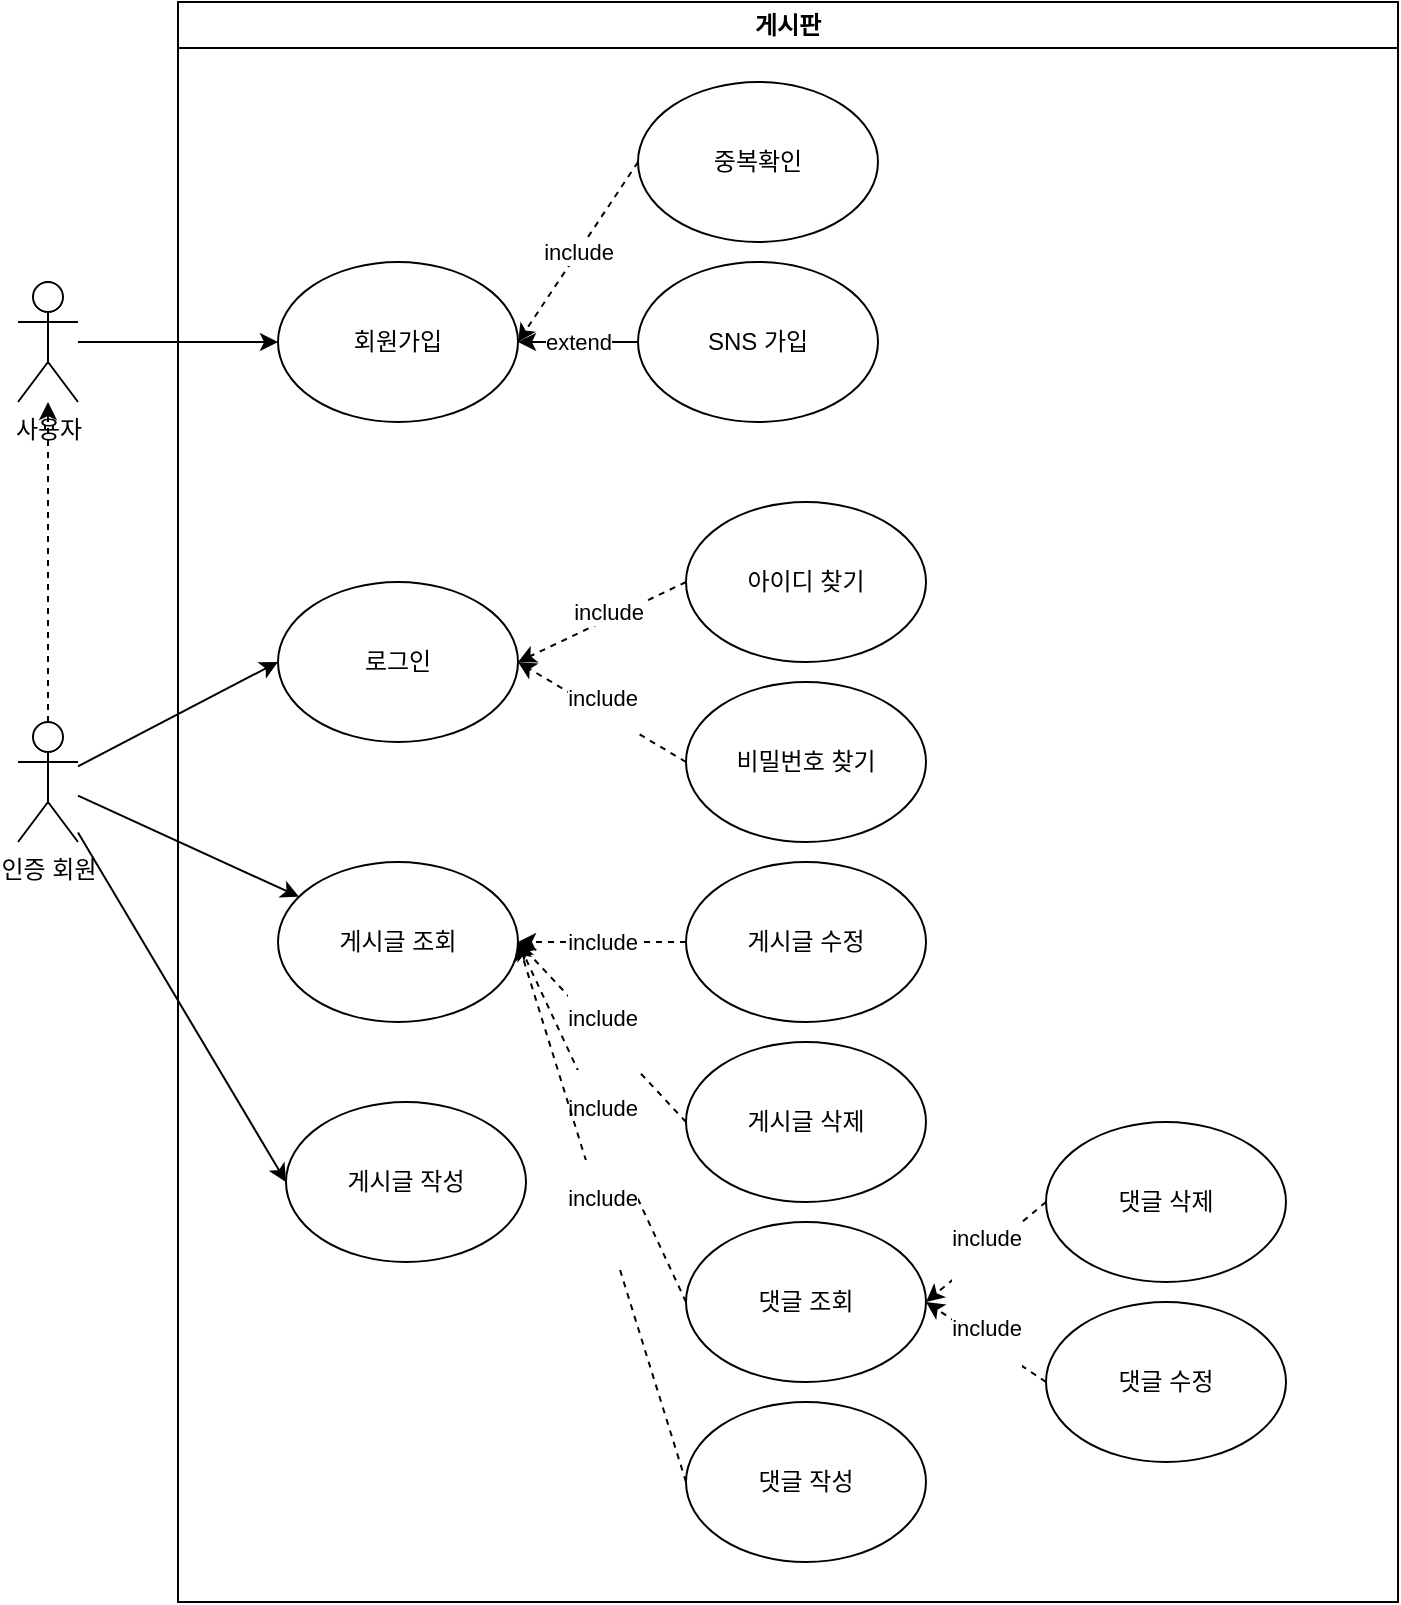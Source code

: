 <mxfile version="24.6.4" type="device">
  <diagram name="페이지-1" id="jckq12e3BlAIammD81yC">
    <mxGraphModel dx="1434" dy="772" grid="1" gridSize="10" guides="1" tooltips="1" connect="1" arrows="1" fold="1" page="1" pageScale="1" pageWidth="827" pageHeight="1169" math="0" shadow="0">
      <root>
        <mxCell id="0" />
        <mxCell id="1" parent="0" />
        <mxCell id="YeDV6vyjgFSQT20qpY4u-22" value="" style="rounded=0;orthogonalLoop=1;jettySize=auto;html=1;" edge="1" parent="1" source="YeDV6vyjgFSQT20qpY4u-16" target="YeDV6vyjgFSQT20qpY4u-6">
          <mxGeometry relative="1" as="geometry" />
        </mxCell>
        <mxCell id="YeDV6vyjgFSQT20qpY4u-16" value="인증 회원" style="shape=umlActor;verticalLabelPosition=bottom;verticalAlign=top;html=1;outlineConnect=0;" vertex="1" parent="1">
          <mxGeometry x="30" y="470" width="30" height="60" as="geometry" />
        </mxCell>
        <mxCell id="YeDV6vyjgFSQT20qpY4u-23" value="" style="endArrow=classic;html=1;rounded=0;entryX=0;entryY=0.5;entryDx=0;entryDy=0;" edge="1" parent="1" source="YeDV6vyjgFSQT20qpY4u-16" target="YeDV6vyjgFSQT20qpY4u-4">
          <mxGeometry width="50" height="50" relative="1" as="geometry">
            <mxPoint x="390" y="420" as="sourcePoint" />
            <mxPoint x="440" y="370" as="targetPoint" />
          </mxGeometry>
        </mxCell>
        <mxCell id="YeDV6vyjgFSQT20qpY4u-24" value="" style="endArrow=classic;html=1;rounded=0;entryX=0;entryY=0.5;entryDx=0;entryDy=0;" edge="1" parent="1" source="YeDV6vyjgFSQT20qpY4u-16" target="YeDV6vyjgFSQT20qpY4u-5">
          <mxGeometry width="50" height="50" relative="1" as="geometry">
            <mxPoint x="390" y="420" as="sourcePoint" />
            <mxPoint x="440" y="370" as="targetPoint" />
          </mxGeometry>
        </mxCell>
        <mxCell id="YeDV6vyjgFSQT20qpY4u-34" value="" style="rounded=0;orthogonalLoop=1;jettySize=auto;html=1;" edge="1" parent="1" source="YeDV6vyjgFSQT20qpY4u-32" target="YeDV6vyjgFSQT20qpY4u-3">
          <mxGeometry relative="1" as="geometry" />
        </mxCell>
        <mxCell id="YeDV6vyjgFSQT20qpY4u-32" value="사용자" style="shape=umlActor;verticalLabelPosition=bottom;verticalAlign=top;html=1;outlineConnect=0;" vertex="1" parent="1">
          <mxGeometry x="30" y="250" width="30" height="60" as="geometry" />
        </mxCell>
        <mxCell id="YeDV6vyjgFSQT20qpY4u-33" value="" style="endArrow=classic;html=1;rounded=0;exitX=0.5;exitY=0;exitDx=0;exitDy=0;exitPerimeter=0;dashed=1;" edge="1" parent="1" source="YeDV6vyjgFSQT20qpY4u-16" target="YeDV6vyjgFSQT20qpY4u-32">
          <mxGeometry width="50" height="50" relative="1" as="geometry">
            <mxPoint x="390" y="420" as="sourcePoint" />
            <mxPoint x="440" y="370" as="targetPoint" />
          </mxGeometry>
        </mxCell>
        <mxCell id="YeDV6vyjgFSQT20qpY4u-43" value="게시판" style="swimlane;whiteSpace=wrap;html=1;" vertex="1" parent="1">
          <mxGeometry x="110" y="110" width="610" height="800" as="geometry" />
        </mxCell>
        <mxCell id="YeDV6vyjgFSQT20qpY4u-4" value="로그인" style="ellipse;whiteSpace=wrap;html=1;" vertex="1" parent="YeDV6vyjgFSQT20qpY4u-43">
          <mxGeometry x="50" y="290" width="120" height="80" as="geometry" />
        </mxCell>
        <mxCell id="YeDV6vyjgFSQT20qpY4u-5" value="게시글 작성" style="ellipse;whiteSpace=wrap;html=1;" vertex="1" parent="YeDV6vyjgFSQT20qpY4u-43">
          <mxGeometry x="54" y="550" width="120" height="80" as="geometry" />
        </mxCell>
        <mxCell id="YeDV6vyjgFSQT20qpY4u-6" value="게시글 조회" style="ellipse;whiteSpace=wrap;html=1;" vertex="1" parent="YeDV6vyjgFSQT20qpY4u-43">
          <mxGeometry x="50" y="430" width="120" height="80" as="geometry" />
        </mxCell>
        <mxCell id="YeDV6vyjgFSQT20qpY4u-37" value="include" style="endArrow=classic;html=1;rounded=0;exitX=0;exitY=0.5;exitDx=0;exitDy=0;entryX=1;entryY=0.5;entryDx=0;entryDy=0;dashed=1;" edge="1" parent="YeDV6vyjgFSQT20qpY4u-43" source="YeDV6vyjgFSQT20qpY4u-7" target="YeDV6vyjgFSQT20qpY4u-6">
          <mxGeometry width="50" height="50" relative="1" as="geometry">
            <mxPoint x="284" y="490" as="sourcePoint" />
            <mxPoint x="334" y="440" as="targetPoint" />
          </mxGeometry>
        </mxCell>
        <mxCell id="YeDV6vyjgFSQT20qpY4u-38" value="&#xa;&lt;span style=&quot;color: rgb(0, 0, 0); font-family: Helvetica; font-size: 11px; font-style: normal; font-variant-ligatures: normal; font-variant-caps: normal; font-weight: 400; letter-spacing: normal; orphans: 2; text-align: center; text-indent: 0px; text-transform: none; widows: 2; word-spacing: 0px; -webkit-text-stroke-width: 0px; white-space: nowrap; background-color: rgb(255, 255, 255); text-decoration-thickness: initial; text-decoration-style: initial; text-decoration-color: initial; display: inline !important; float: none;&quot;&gt;include&lt;/span&gt;&#xa;&#xa;" style="endArrow=classic;html=1;rounded=0;exitX=0;exitY=0.5;exitDx=0;exitDy=0;entryX=1;entryY=0.5;entryDx=0;entryDy=0;dashed=1;" edge="1" parent="YeDV6vyjgFSQT20qpY4u-43" source="YeDV6vyjgFSQT20qpY4u-8" target="YeDV6vyjgFSQT20qpY4u-6">
          <mxGeometry width="50" height="50" relative="1" as="geometry">
            <mxPoint x="284" y="490" as="sourcePoint" />
            <mxPoint x="334" y="440" as="targetPoint" />
          </mxGeometry>
        </mxCell>
        <mxCell id="YeDV6vyjgFSQT20qpY4u-39" value="&#xa;&lt;span style=&quot;color: rgb(0, 0, 0); font-family: Helvetica; font-size: 11px; font-style: normal; font-variant-ligatures: normal; font-variant-caps: normal; font-weight: 400; letter-spacing: normal; orphans: 2; text-align: center; text-indent: 0px; text-transform: none; widows: 2; word-spacing: 0px; -webkit-text-stroke-width: 0px; white-space: nowrap; background-color: rgb(255, 255, 255); text-decoration-thickness: initial; text-decoration-style: initial; text-decoration-color: initial; display: inline !important; float: none;&quot;&gt;include&lt;/span&gt;&#xa;&#xa;" style="endArrow=classic;html=1;rounded=0;exitX=0;exitY=0.5;exitDx=0;exitDy=0;entryX=1;entryY=0.5;entryDx=0;entryDy=0;dashed=1;" edge="1" parent="YeDV6vyjgFSQT20qpY4u-43" source="YeDV6vyjgFSQT20qpY4u-10" target="YeDV6vyjgFSQT20qpY4u-6">
          <mxGeometry width="50" height="50" relative="1" as="geometry">
            <mxPoint x="284" y="490" as="sourcePoint" />
            <mxPoint x="334" y="440" as="targetPoint" />
          </mxGeometry>
        </mxCell>
        <mxCell id="YeDV6vyjgFSQT20qpY4u-40" value="&#xa;&lt;span style=&quot;color: rgb(0, 0, 0); font-family: Helvetica; font-size: 11px; font-style: normal; font-variant-ligatures: normal; font-variant-caps: normal; font-weight: 400; letter-spacing: normal; orphans: 2; text-align: center; text-indent: 0px; text-transform: none; widows: 2; word-spacing: 0px; -webkit-text-stroke-width: 0px; white-space: nowrap; background-color: rgb(255, 255, 255); text-decoration-thickness: initial; text-decoration-style: initial; text-decoration-color: initial; display: inline !important; float: none;&quot;&gt;include&lt;/span&gt;&#xa;&#xa;" style="endArrow=classic;html=1;rounded=0;exitX=0;exitY=0.5;exitDx=0;exitDy=0;entryX=1;entryY=0.5;entryDx=0;entryDy=0;dashed=1;" edge="1" parent="YeDV6vyjgFSQT20qpY4u-43" source="YeDV6vyjgFSQT20qpY4u-9" target="YeDV6vyjgFSQT20qpY4u-6">
          <mxGeometry width="50" height="50" relative="1" as="geometry">
            <mxPoint x="284" y="490" as="sourcePoint" />
            <mxPoint x="194" y="520" as="targetPoint" />
          </mxGeometry>
        </mxCell>
        <mxCell id="YeDV6vyjgFSQT20qpY4u-7" value="게시글 수정" style="ellipse;whiteSpace=wrap;html=1;" vertex="1" parent="YeDV6vyjgFSQT20qpY4u-43">
          <mxGeometry x="254" y="430" width="120" height="80" as="geometry" />
        </mxCell>
        <mxCell id="YeDV6vyjgFSQT20qpY4u-8" value="게시글 삭제" style="ellipse;whiteSpace=wrap;html=1;" vertex="1" parent="YeDV6vyjgFSQT20qpY4u-43">
          <mxGeometry x="254" y="520" width="120" height="80" as="geometry" />
        </mxCell>
        <mxCell id="YeDV6vyjgFSQT20qpY4u-9" value="댓글 작성" style="ellipse;whiteSpace=wrap;html=1;" vertex="1" parent="YeDV6vyjgFSQT20qpY4u-43">
          <mxGeometry x="254" y="700" width="120" height="80" as="geometry" />
        </mxCell>
        <mxCell id="YeDV6vyjgFSQT20qpY4u-10" value="댓글 조회" style="ellipse;whiteSpace=wrap;html=1;" vertex="1" parent="YeDV6vyjgFSQT20qpY4u-43">
          <mxGeometry x="254" y="610" width="120" height="80" as="geometry" />
        </mxCell>
        <mxCell id="YeDV6vyjgFSQT20qpY4u-11" value="댓글 수정" style="ellipse;whiteSpace=wrap;html=1;" vertex="1" parent="YeDV6vyjgFSQT20qpY4u-43">
          <mxGeometry x="434" y="650" width="120" height="80" as="geometry" />
        </mxCell>
        <mxCell id="YeDV6vyjgFSQT20qpY4u-12" value="댓글 삭제" style="ellipse;whiteSpace=wrap;html=1;" vertex="1" parent="YeDV6vyjgFSQT20qpY4u-43">
          <mxGeometry x="434" y="560" width="120" height="80" as="geometry" />
        </mxCell>
        <mxCell id="YeDV6vyjgFSQT20qpY4u-41" value="&#xa;&lt;span style=&quot;color: rgb(0, 0, 0); font-family: Helvetica; font-size: 11px; font-style: normal; font-variant-ligatures: normal; font-variant-caps: normal; font-weight: 400; letter-spacing: normal; orphans: 2; text-align: center; text-indent: 0px; text-transform: none; widows: 2; word-spacing: 0px; -webkit-text-stroke-width: 0px; white-space: nowrap; background-color: rgb(255, 255, 255); text-decoration-thickness: initial; text-decoration-style: initial; text-decoration-color: initial; display: inline !important; float: none;&quot;&gt;include&lt;/span&gt;&#xa;&#xa;" style="endArrow=classic;html=1;rounded=0;exitX=0;exitY=0.5;exitDx=0;exitDy=0;entryX=1;entryY=0.5;entryDx=0;entryDy=0;dashed=1;" edge="1" parent="YeDV6vyjgFSQT20qpY4u-43" source="YeDV6vyjgFSQT20qpY4u-12" target="YeDV6vyjgFSQT20qpY4u-10">
          <mxGeometry width="50" height="50" relative="1" as="geometry">
            <mxPoint x="294" y="600" as="sourcePoint" />
            <mxPoint x="344" y="550" as="targetPoint" />
          </mxGeometry>
        </mxCell>
        <mxCell id="YeDV6vyjgFSQT20qpY4u-42" value="&#xa;&lt;span style=&quot;color: rgb(0, 0, 0); font-family: Helvetica; font-size: 11px; font-style: normal; font-variant-ligatures: normal; font-variant-caps: normal; font-weight: 400; letter-spacing: normal; orphans: 2; text-align: center; text-indent: 0px; text-transform: none; widows: 2; word-spacing: 0px; -webkit-text-stroke-width: 0px; white-space: nowrap; background-color: rgb(255, 255, 255); text-decoration-thickness: initial; text-decoration-style: initial; text-decoration-color: initial; display: inline !important; float: none;&quot;&gt;include&lt;/span&gt;&#xa;&#xa;" style="endArrow=classic;html=1;rounded=0;exitX=0;exitY=0.5;exitDx=0;exitDy=0;entryX=1;entryY=0.5;entryDx=0;entryDy=0;dashed=1;" edge="1" parent="YeDV6vyjgFSQT20qpY4u-43" source="YeDV6vyjgFSQT20qpY4u-11" target="YeDV6vyjgFSQT20qpY4u-10">
          <mxGeometry width="50" height="50" relative="1" as="geometry">
            <mxPoint x="294" y="600" as="sourcePoint" />
            <mxPoint x="344" y="550" as="targetPoint" />
          </mxGeometry>
        </mxCell>
        <mxCell id="YeDV6vyjgFSQT20qpY4u-44" value="아이디 찾기" style="ellipse;whiteSpace=wrap;html=1;" vertex="1" parent="YeDV6vyjgFSQT20qpY4u-43">
          <mxGeometry x="254" y="250" width="120" height="80" as="geometry" />
        </mxCell>
        <mxCell id="YeDV6vyjgFSQT20qpY4u-45" value="비밀번호 찾기" style="ellipse;whiteSpace=wrap;html=1;" vertex="1" parent="YeDV6vyjgFSQT20qpY4u-43">
          <mxGeometry x="254" y="340" width="120" height="80" as="geometry" />
        </mxCell>
        <mxCell id="YeDV6vyjgFSQT20qpY4u-46" value="&#xa;&lt;span style=&quot;color: rgb(0, 0, 0); font-family: Helvetica; font-size: 11px; font-style: normal; font-variant-ligatures: normal; font-variant-caps: normal; font-weight: 400; letter-spacing: normal; orphans: 2; text-align: center; text-indent: 0px; text-transform: none; widows: 2; word-spacing: 0px; -webkit-text-stroke-width: 0px; white-space: nowrap; background-color: rgb(255, 255, 255); text-decoration-thickness: initial; text-decoration-style: initial; text-decoration-color: initial; display: inline !important; float: none;&quot;&gt;include&lt;/span&gt;&#xa;&#xa;" style="endArrow=classic;html=1;rounded=0;exitX=0;exitY=0.5;exitDx=0;exitDy=0;entryX=1;entryY=0.5;entryDx=0;entryDy=0;dashed=1;" edge="1" parent="YeDV6vyjgFSQT20qpY4u-43" source="YeDV6vyjgFSQT20qpY4u-45" target="YeDV6vyjgFSQT20qpY4u-4">
          <mxGeometry width="50" height="50" relative="1" as="geometry">
            <mxPoint x="284" y="490" as="sourcePoint" />
            <mxPoint x="334" y="440" as="targetPoint" />
          </mxGeometry>
        </mxCell>
        <mxCell id="YeDV6vyjgFSQT20qpY4u-47" value="" style="endArrow=classic;html=1;rounded=0;exitX=0;exitY=0.5;exitDx=0;exitDy=0;entryX=1;entryY=0.5;entryDx=0;entryDy=0;dashed=1;" edge="1" parent="YeDV6vyjgFSQT20qpY4u-43" source="YeDV6vyjgFSQT20qpY4u-44" target="YeDV6vyjgFSQT20qpY4u-4">
          <mxGeometry width="50" height="50" relative="1" as="geometry">
            <mxPoint x="284" y="490" as="sourcePoint" />
            <mxPoint x="334" y="440" as="targetPoint" />
          </mxGeometry>
        </mxCell>
        <mxCell id="YeDV6vyjgFSQT20qpY4u-48" value="include" style="edgeLabel;html=1;align=center;verticalAlign=middle;resizable=0;points=[];" vertex="1" connectable="0" parent="YeDV6vyjgFSQT20qpY4u-47">
          <mxGeometry x="-0.109" y="-3" relative="1" as="geometry">
            <mxPoint as="offset" />
          </mxGeometry>
        </mxCell>
        <mxCell id="YeDV6vyjgFSQT20qpY4u-3" value="회원가입" style="ellipse;whiteSpace=wrap;html=1;" vertex="1" parent="YeDV6vyjgFSQT20qpY4u-43">
          <mxGeometry x="50" y="130" width="120" height="80" as="geometry" />
        </mxCell>
        <mxCell id="YeDV6vyjgFSQT20qpY4u-49" value="SNS 가입" style="ellipse;whiteSpace=wrap;html=1;" vertex="1" parent="YeDV6vyjgFSQT20qpY4u-43">
          <mxGeometry x="230" y="130" width="120" height="80" as="geometry" />
        </mxCell>
        <mxCell id="YeDV6vyjgFSQT20qpY4u-50" value="extend" style="endArrow=classic;html=1;rounded=0;exitX=0;exitY=0.5;exitDx=0;exitDy=0;entryX=1;entryY=0.5;entryDx=0;entryDy=0;" edge="1" parent="YeDV6vyjgFSQT20qpY4u-43" source="YeDV6vyjgFSQT20qpY4u-49" target="YeDV6vyjgFSQT20qpY4u-3">
          <mxGeometry width="50" height="50" relative="1" as="geometry">
            <mxPoint x="280" y="450" as="sourcePoint" />
            <mxPoint x="170" y="190" as="targetPoint" />
            <mxPoint as="offset" />
          </mxGeometry>
        </mxCell>
        <mxCell id="YeDV6vyjgFSQT20qpY4u-35" value="중복확인" style="ellipse;whiteSpace=wrap;html=1;" vertex="1" parent="YeDV6vyjgFSQT20qpY4u-43">
          <mxGeometry x="230" y="40" width="120" height="80" as="geometry" />
        </mxCell>
        <mxCell id="YeDV6vyjgFSQT20qpY4u-36" value="include" style="endArrow=classic;html=1;rounded=0;exitX=0;exitY=0.5;exitDx=0;exitDy=0;entryX=1;entryY=0.5;entryDx=0;entryDy=0;dashed=1;" edge="1" parent="YeDV6vyjgFSQT20qpY4u-43" source="YeDV6vyjgFSQT20qpY4u-35" target="YeDV6vyjgFSQT20qpY4u-3">
          <mxGeometry width="50" height="50" relative="1" as="geometry">
            <mxPoint x="230" y="110" as="sourcePoint" />
            <mxPoint x="170" y="190" as="targetPoint" />
          </mxGeometry>
        </mxCell>
      </root>
    </mxGraphModel>
  </diagram>
</mxfile>
